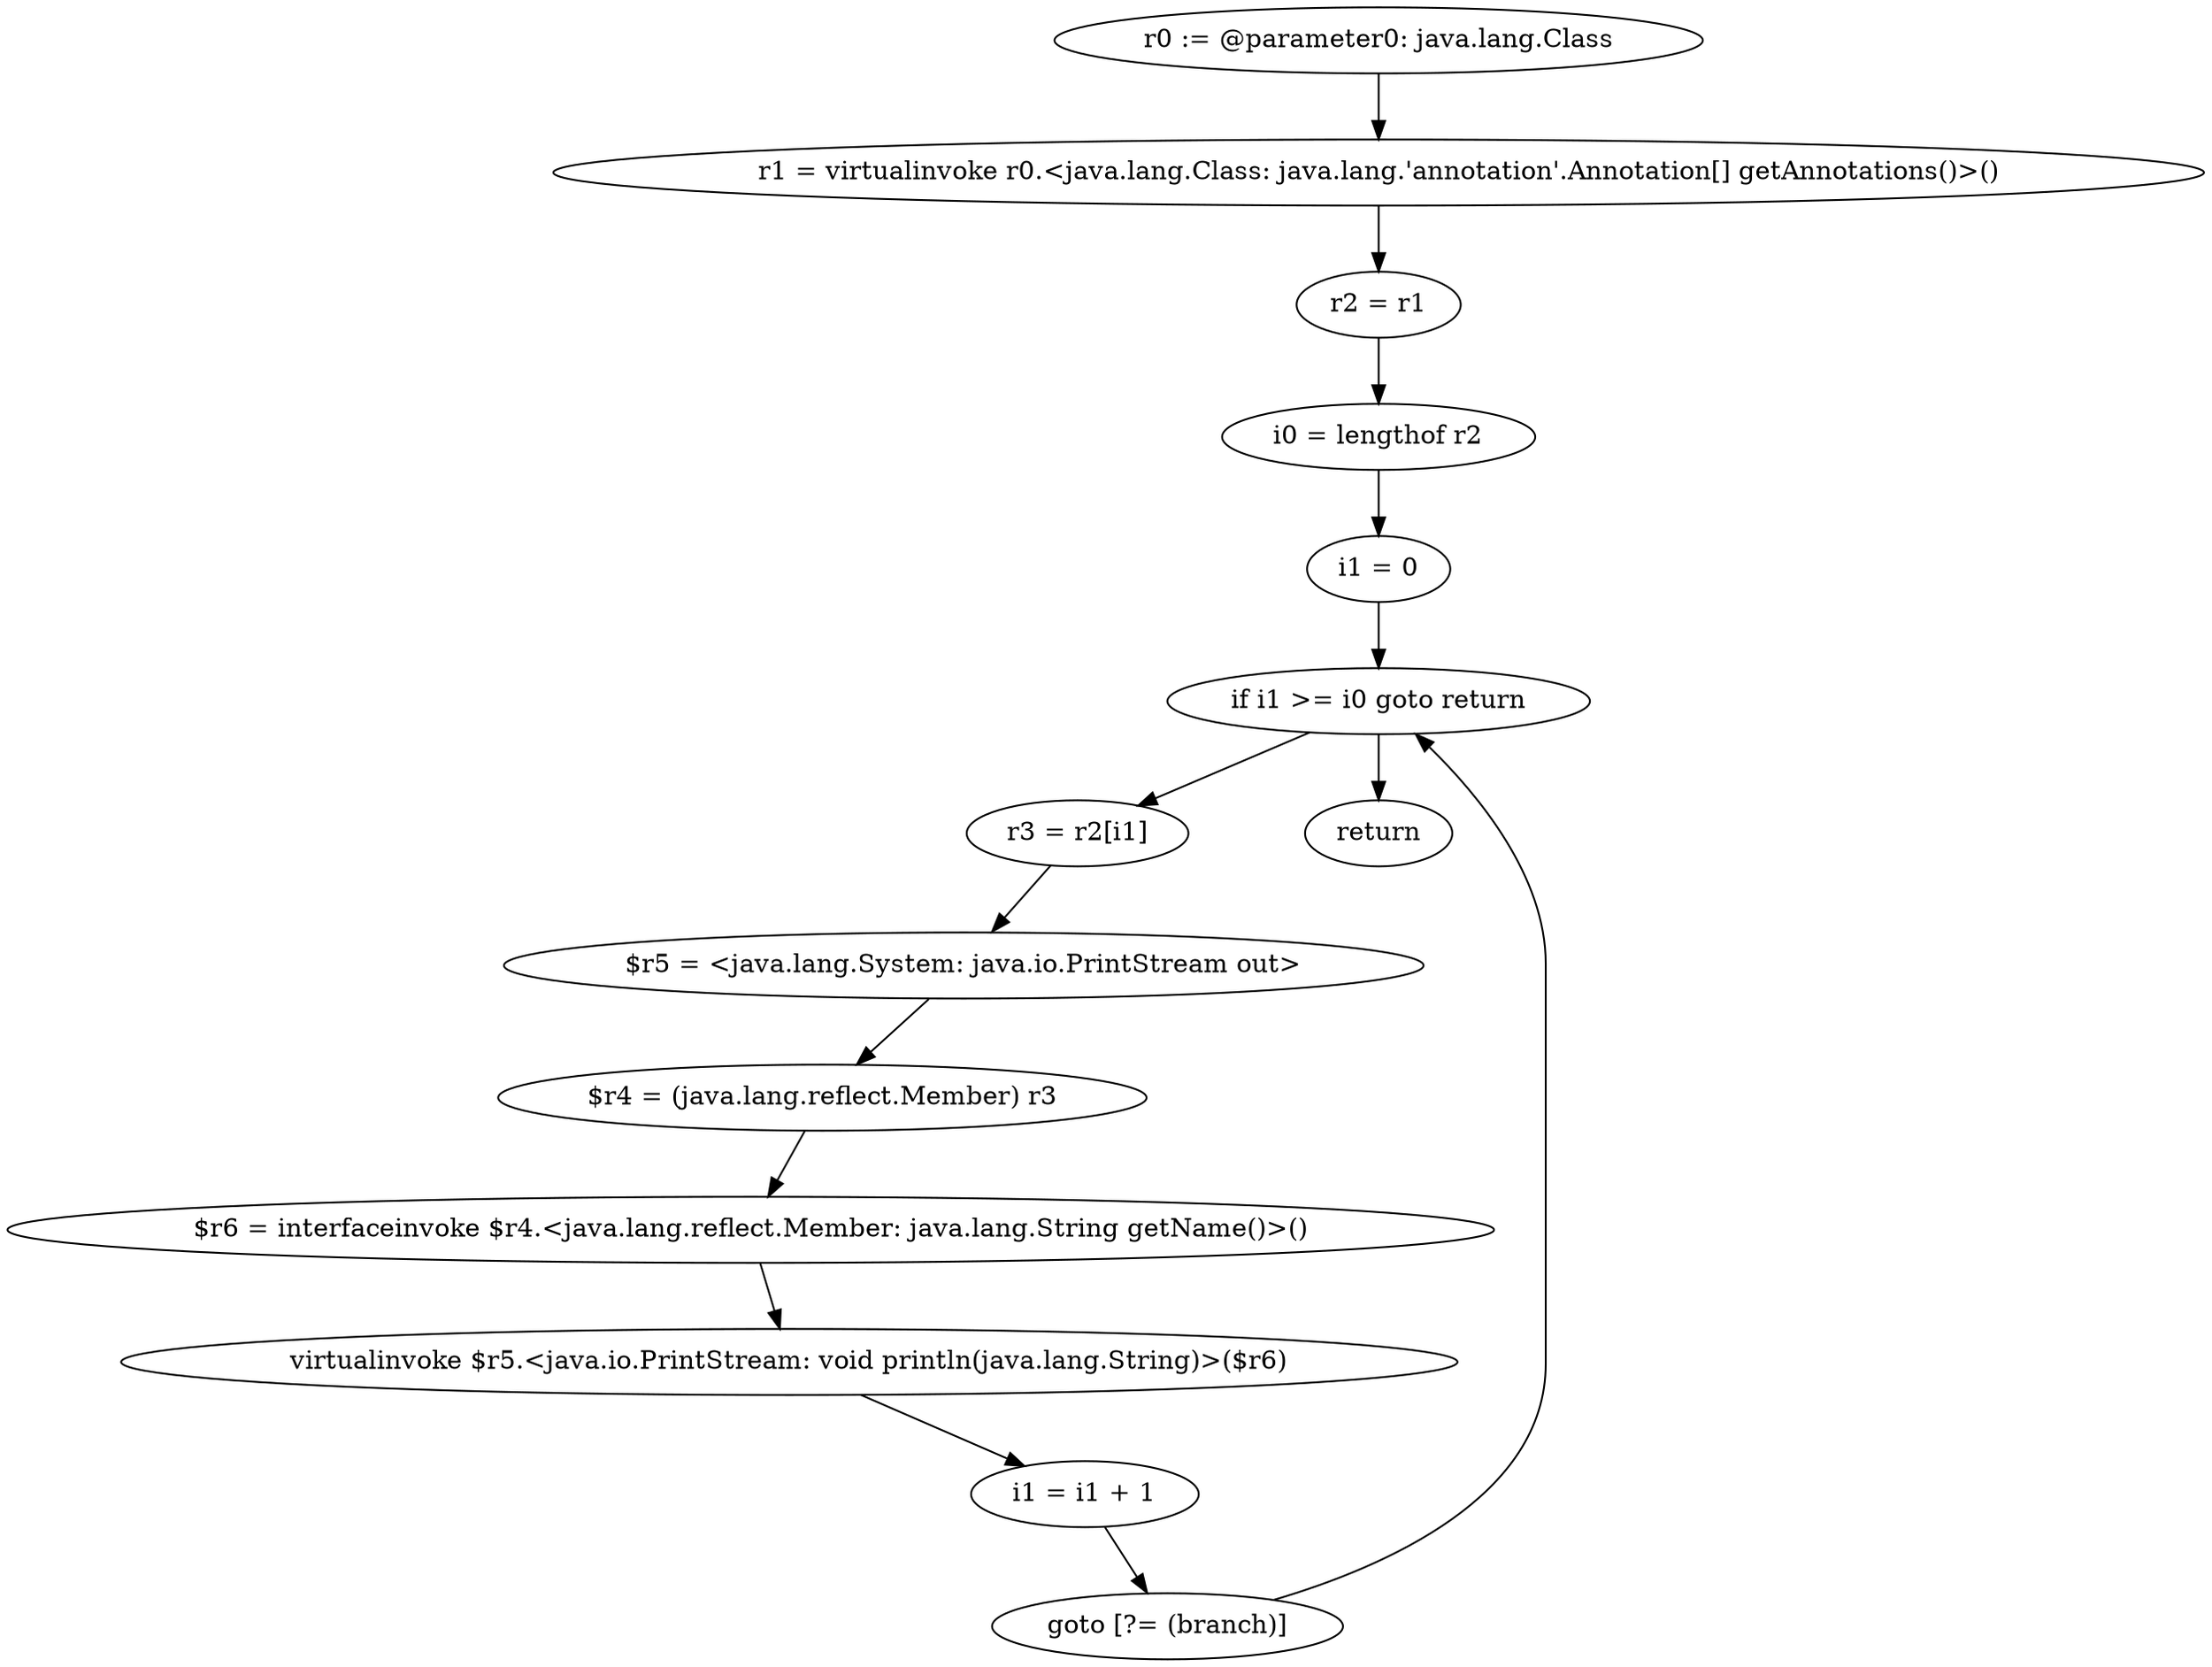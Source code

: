 digraph "unitGraph" {
    "r0 := @parameter0: java.lang.Class"
    "r1 = virtualinvoke r0.<java.lang.Class: java.lang.'annotation'.Annotation[] getAnnotations()>()"
    "r2 = r1"
    "i0 = lengthof r2"
    "i1 = 0"
    "if i1 >= i0 goto return"
    "r3 = r2[i1]"
    "$r5 = <java.lang.System: java.io.PrintStream out>"
    "$r4 = (java.lang.reflect.Member) r3"
    "$r6 = interfaceinvoke $r4.<java.lang.reflect.Member: java.lang.String getName()>()"
    "virtualinvoke $r5.<java.io.PrintStream: void println(java.lang.String)>($r6)"
    "i1 = i1 + 1"
    "goto [?= (branch)]"
    "return"
    "r0 := @parameter0: java.lang.Class"->"r1 = virtualinvoke r0.<java.lang.Class: java.lang.'annotation'.Annotation[] getAnnotations()>()";
    "r1 = virtualinvoke r0.<java.lang.Class: java.lang.'annotation'.Annotation[] getAnnotations()>()"->"r2 = r1";
    "r2 = r1"->"i0 = lengthof r2";
    "i0 = lengthof r2"->"i1 = 0";
    "i1 = 0"->"if i1 >= i0 goto return";
    "if i1 >= i0 goto return"->"r3 = r2[i1]";
    "if i1 >= i0 goto return"->"return";
    "r3 = r2[i1]"->"$r5 = <java.lang.System: java.io.PrintStream out>";
    "$r5 = <java.lang.System: java.io.PrintStream out>"->"$r4 = (java.lang.reflect.Member) r3";
    "$r4 = (java.lang.reflect.Member) r3"->"$r6 = interfaceinvoke $r4.<java.lang.reflect.Member: java.lang.String getName()>()";
    "$r6 = interfaceinvoke $r4.<java.lang.reflect.Member: java.lang.String getName()>()"->"virtualinvoke $r5.<java.io.PrintStream: void println(java.lang.String)>($r6)";
    "virtualinvoke $r5.<java.io.PrintStream: void println(java.lang.String)>($r6)"->"i1 = i1 + 1";
    "i1 = i1 + 1"->"goto [?= (branch)]";
    "goto [?= (branch)]"->"if i1 >= i0 goto return";
}
